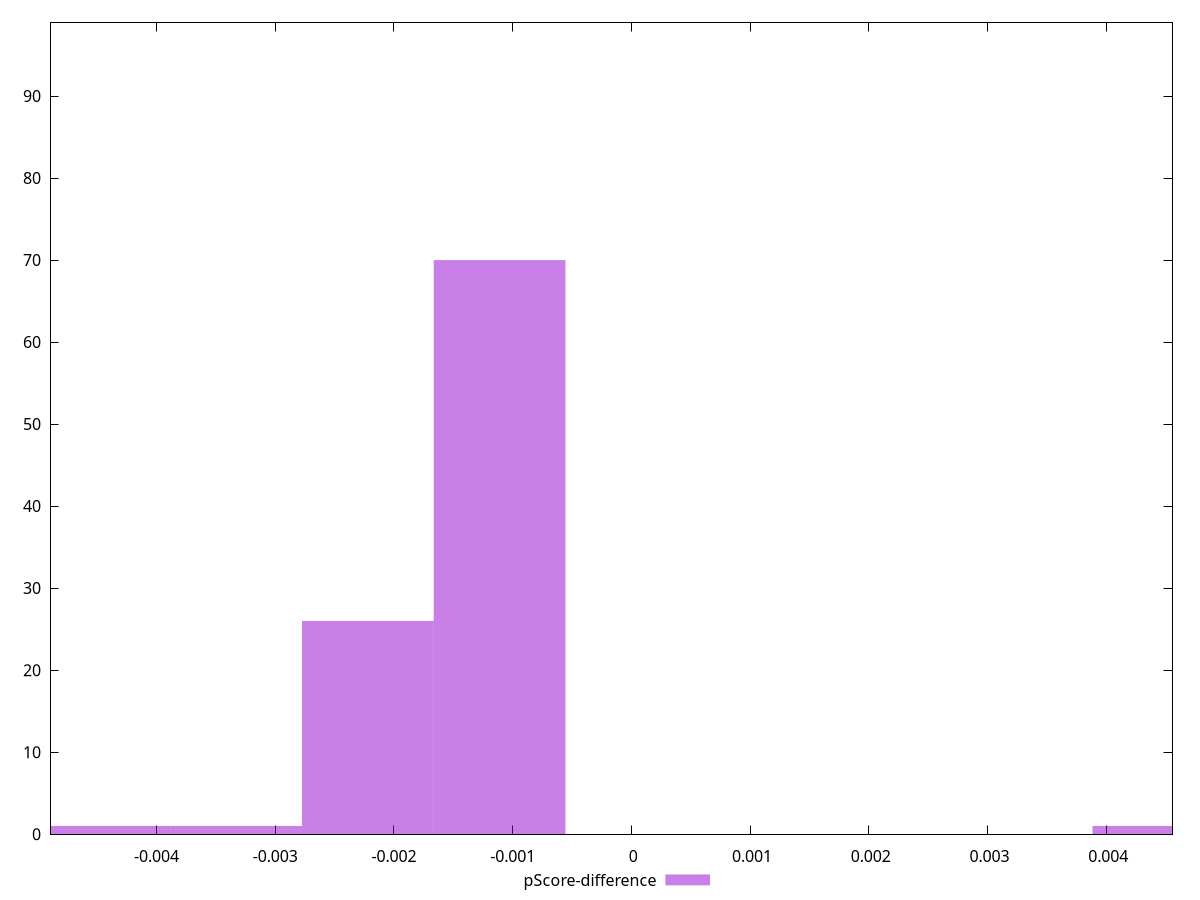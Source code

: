 reset

$pScoreDifference <<EOF
-0.0011098459852035552 70
-0.0022196919704071103 26
0.004439383940814221 1
-0.0033295379556106657 1
-0.004439383940814221 1
EOF

set key outside below
set boxwidth 0.0011098459852035552
set xrange [-0.004896978082273407:0.0045582344463104]
set yrange [0:99]
set trange [0:99]
set style fill transparent solid 0.5 noborder
set terminal svg size 640, 490 enhanced background rgb 'white'
set output "reports/report_00030_2021-02-24T20-42-31.540Z/speed-index/samples/card/pScore-difference/histogram.svg"

plot $pScoreDifference title "pScore-difference" with boxes

reset
